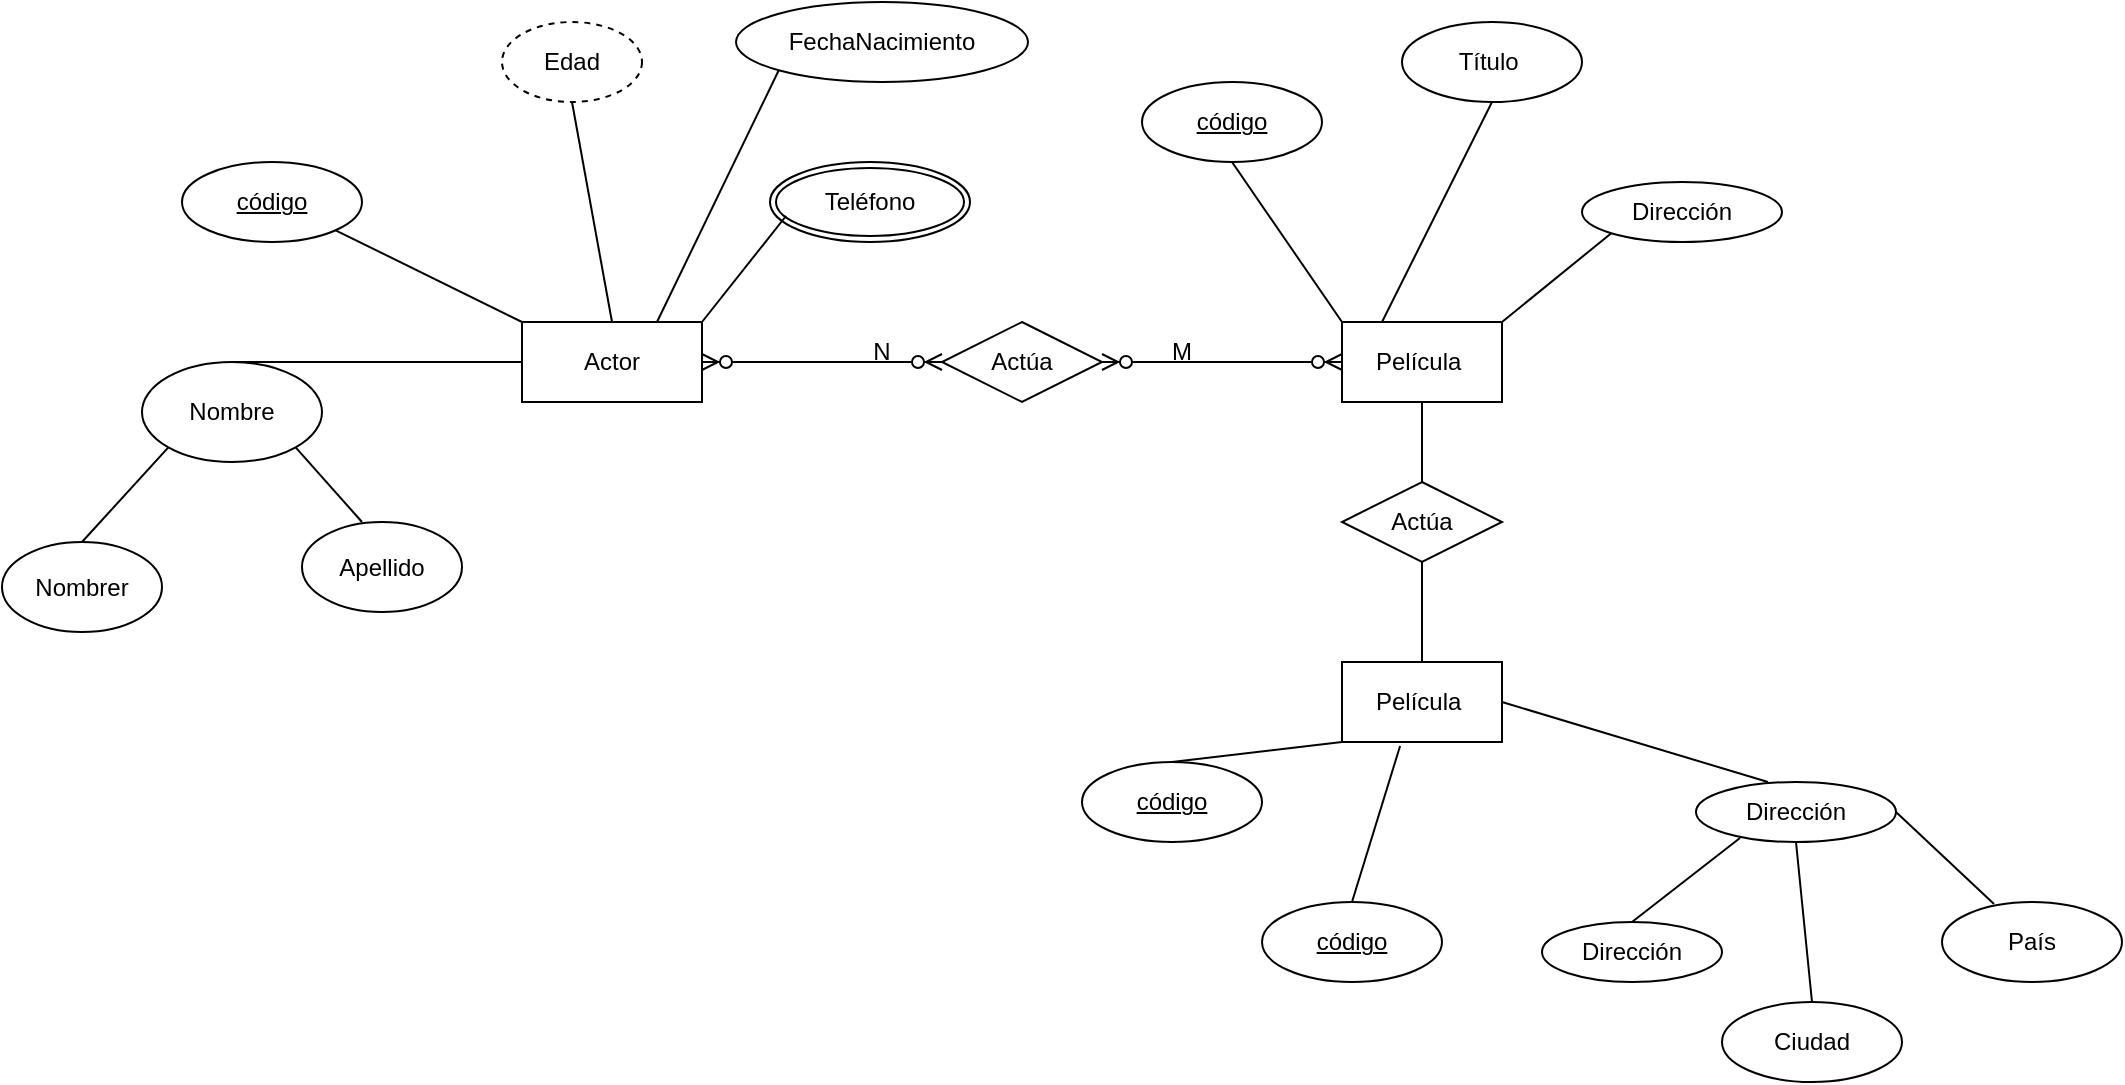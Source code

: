 <mxfile version="26.0.10" pages="3">
  <diagram name="Página-1" id="eWYCYLcSDpuf7BqtJHej">
    <mxGraphModel dx="1707" dy="426" grid="1" gridSize="10" guides="1" tooltips="1" connect="1" arrows="1" fold="1" page="1" pageScale="1" pageWidth="827" pageHeight="1169" math="0" shadow="0">
      <root>
        <mxCell id="0" />
        <mxCell id="1" parent="0" />
        <mxCell id="BXSgU2w07d0JosHYJuai-1" value="&lt;font style=&quot;vertical-align: inherit;&quot;&gt;&lt;font style=&quot;vertical-align: inherit;&quot;&gt;Actor&lt;/font&gt;&lt;/font&gt;" style="rounded=0;whiteSpace=wrap;html=1;" parent="1" vertex="1">
          <mxGeometry x="240" y="400" width="90" height="40" as="geometry" />
        </mxCell>
        <mxCell id="BXSgU2w07d0JosHYJuai-2" value="&lt;u&gt;código&lt;/u&gt;" style="ellipse;whiteSpace=wrap;html=1;" parent="1" vertex="1">
          <mxGeometry x="70" y="320" width="90" height="40" as="geometry" />
        </mxCell>
        <mxCell id="BXSgU2w07d0JosHYJuai-3" value="Nombre" style="ellipse;whiteSpace=wrap;html=1;" parent="1" vertex="1">
          <mxGeometry x="50" y="420" width="90" height="50" as="geometry" />
        </mxCell>
        <mxCell id="BXSgU2w07d0JosHYJuai-4" value="Nombrer" style="ellipse;whiteSpace=wrap;html=1;" parent="1" vertex="1">
          <mxGeometry x="-20" y="510" width="80" height="45" as="geometry" />
        </mxCell>
        <mxCell id="BXSgU2w07d0JosHYJuai-7" value="Apellido" style="ellipse;whiteSpace=wrap;html=1;" parent="1" vertex="1">
          <mxGeometry x="130" y="500" width="80" height="45" as="geometry" />
        </mxCell>
        <mxCell id="KuPKTzMFRe-4uUBEJXEK-1" value="Edad" style="ellipse;whiteSpace=wrap;html=1;align=center;dashed=1;" parent="1" vertex="1">
          <mxGeometry x="230" y="250" width="70" height="40" as="geometry" />
        </mxCell>
        <mxCell id="KuPKTzMFRe-4uUBEJXEK-2" value="FechaNacimiento" style="ellipse;whiteSpace=wrap;html=1;align=center;" parent="1" vertex="1">
          <mxGeometry x="347" y="240" width="146" height="40" as="geometry" />
        </mxCell>
        <mxCell id="KuPKTzMFRe-4uUBEJXEK-3" value="Teléfono" style="ellipse;shape=doubleEllipse;margin=3;whiteSpace=wrap;html=1;align=center;" parent="1" vertex="1">
          <mxGeometry x="364" y="320" width="100" height="40" as="geometry" />
        </mxCell>
        <mxCell id="KuPKTzMFRe-4uUBEJXEK-5" value="Película&amp;nbsp;" style="rounded=0;whiteSpace=wrap;html=1;" parent="1" vertex="1">
          <mxGeometry x="650" y="400" width="80" height="40" as="geometry" />
        </mxCell>
        <mxCell id="KuPKTzMFRe-4uUBEJXEK-6" value="&lt;u&gt;código&lt;/u&gt;" style="ellipse;whiteSpace=wrap;html=1;" parent="1" vertex="1">
          <mxGeometry x="550" y="280" width="90" height="40" as="geometry" />
        </mxCell>
        <mxCell id="KuPKTzMFRe-4uUBEJXEK-7" value="Título&amp;nbsp;" style="ellipse;whiteSpace=wrap;html=1;" parent="1" vertex="1">
          <mxGeometry x="680" y="250" width="90" height="40" as="geometry" />
        </mxCell>
        <mxCell id="KuPKTzMFRe-4uUBEJXEK-8" value="Dirección" style="ellipse;whiteSpace=wrap;html=1;" parent="1" vertex="1">
          <mxGeometry x="770" y="330" width="100" height="30" as="geometry" />
        </mxCell>
        <mxCell id="HGdRiawXm8OZpBwiS0sj-1" value="" style="endArrow=none;html=1;rounded=0;exitX=1;exitY=0;exitDx=0;exitDy=0;entryX=0.08;entryY=0.675;entryDx=0;entryDy=0;entryPerimeter=0;" edge="1" parent="1" source="BXSgU2w07d0JosHYJuai-1" target="KuPKTzMFRe-4uUBEJXEK-3">
          <mxGeometry width="50" height="50" relative="1" as="geometry">
            <mxPoint x="390" y="450" as="sourcePoint" />
            <mxPoint x="440" y="400" as="targetPoint" />
          </mxGeometry>
        </mxCell>
        <mxCell id="HGdRiawXm8OZpBwiS0sj-2" value="" style="endArrow=none;html=1;rounded=0;entryX=0;entryY=1;entryDx=0;entryDy=0;exitX=0.75;exitY=0;exitDx=0;exitDy=0;" edge="1" parent="1" source="BXSgU2w07d0JosHYJuai-1" target="KuPKTzMFRe-4uUBEJXEK-2">
          <mxGeometry width="50" height="50" relative="1" as="geometry">
            <mxPoint x="390" y="410" as="sourcePoint" />
            <mxPoint x="440" y="360" as="targetPoint" />
          </mxGeometry>
        </mxCell>
        <mxCell id="HGdRiawXm8OZpBwiS0sj-4" value="" style="endArrow=none;html=1;rounded=0;exitX=0.5;exitY=1;exitDx=0;exitDy=0;entryX=0.5;entryY=0;entryDx=0;entryDy=0;" edge="1" parent="1" source="KuPKTzMFRe-4uUBEJXEK-1" target="BXSgU2w07d0JosHYJuai-1">
          <mxGeometry width="50" height="50" relative="1" as="geometry">
            <mxPoint x="390" y="410" as="sourcePoint" />
            <mxPoint x="440" y="360" as="targetPoint" />
          </mxGeometry>
        </mxCell>
        <mxCell id="HGdRiawXm8OZpBwiS0sj-5" value="" style="endArrow=none;html=1;rounded=0;exitX=1;exitY=1;exitDx=0;exitDy=0;entryX=0;entryY=0;entryDx=0;entryDy=0;" edge="1" parent="1" source="BXSgU2w07d0JosHYJuai-2" target="BXSgU2w07d0JosHYJuai-1">
          <mxGeometry width="50" height="50" relative="1" as="geometry">
            <mxPoint x="390" y="410" as="sourcePoint" />
            <mxPoint x="440" y="360" as="targetPoint" />
          </mxGeometry>
        </mxCell>
        <mxCell id="HGdRiawXm8OZpBwiS0sj-6" value="" style="endArrow=none;html=1;rounded=0;exitX=0;exitY=0.5;exitDx=0;exitDy=0;entryX=0.5;entryY=0;entryDx=0;entryDy=0;" edge="1" parent="1" source="BXSgU2w07d0JosHYJuai-1" target="BXSgU2w07d0JosHYJuai-3">
          <mxGeometry width="50" height="50" relative="1" as="geometry">
            <mxPoint x="390" y="410" as="sourcePoint" />
            <mxPoint x="440" y="360" as="targetPoint" />
          </mxGeometry>
        </mxCell>
        <mxCell id="HGdRiawXm8OZpBwiS0sj-7" value="" style="endArrow=none;html=1;rounded=0;exitX=0.375;exitY=0;exitDx=0;exitDy=0;exitPerimeter=0;entryX=1;entryY=1;entryDx=0;entryDy=0;" edge="1" parent="1" source="BXSgU2w07d0JosHYJuai-7" target="BXSgU2w07d0JosHYJuai-3">
          <mxGeometry width="50" height="50" relative="1" as="geometry">
            <mxPoint x="390" y="410" as="sourcePoint" />
            <mxPoint x="440" y="360" as="targetPoint" />
          </mxGeometry>
        </mxCell>
        <mxCell id="HGdRiawXm8OZpBwiS0sj-8" value="" style="endArrow=none;html=1;rounded=0;entryX=0.5;entryY=0;entryDx=0;entryDy=0;exitX=0;exitY=1;exitDx=0;exitDy=0;" edge="1" parent="1" source="BXSgU2w07d0JosHYJuai-3" target="BXSgU2w07d0JosHYJuai-4">
          <mxGeometry width="50" height="50" relative="1" as="geometry">
            <mxPoint x="390" y="410" as="sourcePoint" />
            <mxPoint x="440" y="360" as="targetPoint" />
          </mxGeometry>
        </mxCell>
        <mxCell id="HGdRiawXm8OZpBwiS0sj-11" value="" style="endArrow=none;html=1;rounded=0;exitX=0.5;exitY=1;exitDx=0;exitDy=0;entryX=0;entryY=0;entryDx=0;entryDy=0;" edge="1" parent="1" source="KuPKTzMFRe-4uUBEJXEK-6" target="KuPKTzMFRe-4uUBEJXEK-5">
          <mxGeometry width="50" height="50" relative="1" as="geometry">
            <mxPoint x="600" y="410" as="sourcePoint" />
            <mxPoint x="650" y="360" as="targetPoint" />
          </mxGeometry>
        </mxCell>
        <mxCell id="HGdRiawXm8OZpBwiS0sj-12" value="" style="endArrow=none;html=1;rounded=0;entryX=0.5;entryY=1;entryDx=0;entryDy=0;exitX=0.25;exitY=0;exitDx=0;exitDy=0;" edge="1" parent="1" source="KuPKTzMFRe-4uUBEJXEK-5" target="KuPKTzMFRe-4uUBEJXEK-7">
          <mxGeometry width="50" height="50" relative="1" as="geometry">
            <mxPoint x="600" y="410" as="sourcePoint" />
            <mxPoint x="650" y="360" as="targetPoint" />
          </mxGeometry>
        </mxCell>
        <mxCell id="HGdRiawXm8OZpBwiS0sj-13" value="" style="endArrow=none;html=1;rounded=0;entryX=0;entryY=1;entryDx=0;entryDy=0;exitX=1;exitY=0;exitDx=0;exitDy=0;" edge="1" parent="1" source="KuPKTzMFRe-4uUBEJXEK-5" target="KuPKTzMFRe-4uUBEJXEK-8">
          <mxGeometry width="50" height="50" relative="1" as="geometry">
            <mxPoint x="600" y="410" as="sourcePoint" />
            <mxPoint x="650" y="360" as="targetPoint" />
          </mxGeometry>
        </mxCell>
        <mxCell id="HGdRiawXm8OZpBwiS0sj-14" value="" style="edgeStyle=entityRelationEdgeStyle;fontSize=12;html=1;endArrow=ERzeroToMany;endFill=1;startArrow=ERzeroToMany;rounded=0;exitX=1;exitY=0.5;exitDx=0;exitDy=0;" edge="1" parent="1" source="BXSgU2w07d0JosHYJuai-1" target="KuPKTzMFRe-4uUBEJXEK-4">
          <mxGeometry width="100" height="100" relative="1" as="geometry">
            <mxPoint x="200" y="430" as="sourcePoint" />
            <mxPoint x="300" y="330" as="targetPoint" />
          </mxGeometry>
        </mxCell>
        <mxCell id="HGdRiawXm8OZpBwiS0sj-15" value="" style="edgeStyle=entityRelationEdgeStyle;fontSize=12;html=1;endArrow=ERzeroToMany;endFill=1;startArrow=ERzeroToMany;rounded=0;exitX=1;exitY=0.5;exitDx=0;exitDy=0;entryX=0;entryY=0.5;entryDx=0;entryDy=0;" edge="1" parent="1" source="KuPKTzMFRe-4uUBEJXEK-4" target="KuPKTzMFRe-4uUBEJXEK-5">
          <mxGeometry width="100" height="100" relative="1" as="geometry">
            <mxPoint x="520" y="430" as="sourcePoint" />
            <mxPoint x="620" y="330" as="targetPoint" />
          </mxGeometry>
        </mxCell>
        <mxCell id="HGdRiawXm8OZpBwiS0sj-16" value="&lt;u&gt;código&lt;/u&gt;" style="ellipse;whiteSpace=wrap;html=1;" vertex="1" parent="1">
          <mxGeometry x="520" y="620" width="90" height="40" as="geometry" />
        </mxCell>
        <mxCell id="HGdRiawXm8OZpBwiS0sj-17" value="Dirección" style="ellipse;whiteSpace=wrap;html=1;" vertex="1" parent="1">
          <mxGeometry x="827" y="630" width="100" height="30" as="geometry" />
        </mxCell>
        <mxCell id="HGdRiawXm8OZpBwiS0sj-18" value="&lt;u&gt;código&lt;/u&gt;" style="ellipse;whiteSpace=wrap;html=1;" vertex="1" parent="1">
          <mxGeometry x="610" y="690" width="90" height="40" as="geometry" />
        </mxCell>
        <mxCell id="KuPKTzMFRe-4uUBEJXEK-4" value="Actúa" style="rhombus;whiteSpace=wrap;html=1;" parent="1" vertex="1">
          <mxGeometry x="450" y="400" width="80" height="40" as="geometry" />
        </mxCell>
        <mxCell id="HGdRiawXm8OZpBwiS0sj-19" value="Actúa" style="rhombus;whiteSpace=wrap;html=1;" vertex="1" parent="1">
          <mxGeometry x="650" y="480" width="80" height="40" as="geometry" />
        </mxCell>
        <mxCell id="HGdRiawXm8OZpBwiS0sj-20" value="Película&amp;nbsp;" style="rounded=0;whiteSpace=wrap;html=1;" vertex="1" parent="1">
          <mxGeometry x="650" y="570" width="80" height="40" as="geometry" />
        </mxCell>
        <mxCell id="HGdRiawXm8OZpBwiS0sj-21" value="Dirección" style="ellipse;whiteSpace=wrap;html=1;" vertex="1" parent="1">
          <mxGeometry x="750" y="700" width="90" height="30" as="geometry" />
        </mxCell>
        <mxCell id="HGdRiawXm8OZpBwiS0sj-22" value="Ciudad" style="ellipse;whiteSpace=wrap;html=1;" vertex="1" parent="1">
          <mxGeometry x="840" y="740" width="90" height="40" as="geometry" />
        </mxCell>
        <mxCell id="HGdRiawXm8OZpBwiS0sj-55" value="País" style="ellipse;whiteSpace=wrap;html=1;" vertex="1" parent="1">
          <mxGeometry x="950" y="690" width="90" height="40" as="geometry" />
        </mxCell>
        <mxCell id="HGdRiawXm8OZpBwiS0sj-56" value="" style="endArrow=none;html=1;rounded=0;entryX=0.5;entryY=1;entryDx=0;entryDy=0;exitX=0.5;exitY=0;exitDx=0;exitDy=0;" edge="1" parent="1" source="HGdRiawXm8OZpBwiS0sj-19" target="KuPKTzMFRe-4uUBEJXEK-5">
          <mxGeometry width="50" height="50" relative="1" as="geometry">
            <mxPoint x="380" y="610" as="sourcePoint" />
            <mxPoint x="430" y="560" as="targetPoint" />
          </mxGeometry>
        </mxCell>
        <mxCell id="HGdRiawXm8OZpBwiS0sj-57" value="" style="endArrow=none;html=1;rounded=0;entryX=0.5;entryY=1;entryDx=0;entryDy=0;exitX=0.5;exitY=0;exitDx=0;exitDy=0;" edge="1" parent="1" source="HGdRiawXm8OZpBwiS0sj-20" target="HGdRiawXm8OZpBwiS0sj-19">
          <mxGeometry width="50" height="50" relative="1" as="geometry">
            <mxPoint x="690" y="560" as="sourcePoint" />
            <mxPoint x="430" y="560" as="targetPoint" />
          </mxGeometry>
        </mxCell>
        <mxCell id="HGdRiawXm8OZpBwiS0sj-58" value="" style="endArrow=none;html=1;rounded=0;exitX=0;exitY=1;exitDx=0;exitDy=0;entryX=0.5;entryY=0;entryDx=0;entryDy=0;" edge="1" parent="1" source="HGdRiawXm8OZpBwiS0sj-20" target="HGdRiawXm8OZpBwiS0sj-16">
          <mxGeometry width="50" height="50" relative="1" as="geometry">
            <mxPoint x="700" y="610" as="sourcePoint" />
            <mxPoint x="750" y="560" as="targetPoint" />
          </mxGeometry>
        </mxCell>
        <mxCell id="HGdRiawXm8OZpBwiS0sj-59" value="" style="endArrow=none;html=1;rounded=0;entryX=0.5;entryY=0;entryDx=0;entryDy=0;exitX=0.363;exitY=1.05;exitDx=0;exitDy=0;exitPerimeter=0;" edge="1" parent="1" source="HGdRiawXm8OZpBwiS0sj-20" target="HGdRiawXm8OZpBwiS0sj-18">
          <mxGeometry width="50" height="50" relative="1" as="geometry">
            <mxPoint x="670" y="620" as="sourcePoint" />
            <mxPoint x="750" y="560" as="targetPoint" />
          </mxGeometry>
        </mxCell>
        <mxCell id="HGdRiawXm8OZpBwiS0sj-60" value="" style="endArrow=none;html=1;rounded=0;exitX=0.5;exitY=0;exitDx=0;exitDy=0;entryX=0.22;entryY=0.933;entryDx=0;entryDy=0;entryPerimeter=0;" edge="1" parent="1" source="HGdRiawXm8OZpBwiS0sj-21" target="HGdRiawXm8OZpBwiS0sj-17">
          <mxGeometry width="50" height="50" relative="1" as="geometry">
            <mxPoint x="700" y="710" as="sourcePoint" />
            <mxPoint x="750" y="660" as="targetPoint" />
          </mxGeometry>
        </mxCell>
        <mxCell id="HGdRiawXm8OZpBwiS0sj-61" value="" style="endArrow=none;html=1;rounded=0;entryX=0.36;entryY=0;entryDx=0;entryDy=0;entryPerimeter=0;exitX=1;exitY=0.5;exitDx=0;exitDy=0;" edge="1" parent="1" source="HGdRiawXm8OZpBwiS0sj-20" target="HGdRiawXm8OZpBwiS0sj-17">
          <mxGeometry width="50" height="50" relative="1" as="geometry">
            <mxPoint x="700" y="710" as="sourcePoint" />
            <mxPoint x="740" y="620" as="targetPoint" />
          </mxGeometry>
        </mxCell>
        <mxCell id="HGdRiawXm8OZpBwiS0sj-62" value="" style="endArrow=none;html=1;rounded=0;entryX=0.5;entryY=1;entryDx=0;entryDy=0;exitX=0.5;exitY=0;exitDx=0;exitDy=0;" edge="1" parent="1" source="HGdRiawXm8OZpBwiS0sj-22" target="HGdRiawXm8OZpBwiS0sj-17">
          <mxGeometry width="50" height="50" relative="1" as="geometry">
            <mxPoint x="700" y="810" as="sourcePoint" />
            <mxPoint x="750" y="760" as="targetPoint" />
          </mxGeometry>
        </mxCell>
        <mxCell id="HGdRiawXm8OZpBwiS0sj-63" value="" style="endArrow=none;html=1;rounded=0;entryX=1;entryY=0.5;entryDx=0;entryDy=0;exitX=0.289;exitY=0.025;exitDx=0;exitDy=0;exitPerimeter=0;" edge="1" parent="1" source="HGdRiawXm8OZpBwiS0sj-55" target="HGdRiawXm8OZpBwiS0sj-17">
          <mxGeometry width="50" height="50" relative="1" as="geometry">
            <mxPoint x="700" y="810" as="sourcePoint" />
            <mxPoint x="750" y="760" as="targetPoint" />
          </mxGeometry>
        </mxCell>
        <mxCell id="HGdRiawXm8OZpBwiS0sj-67" value="M" style="text;html=1;align=center;verticalAlign=middle;whiteSpace=wrap;rounded=0;" vertex="1" parent="1">
          <mxGeometry x="540" y="400" width="60" height="30" as="geometry" />
        </mxCell>
        <mxCell id="HGdRiawXm8OZpBwiS0sj-69" value="N" style="text;html=1;align=center;verticalAlign=middle;whiteSpace=wrap;rounded=0;" vertex="1" parent="1">
          <mxGeometry x="390" y="400" width="60" height="30" as="geometry" />
        </mxCell>
      </root>
    </mxGraphModel>
  </diagram>
  <diagram name="Copia de Página-1" id="YIsVa3kQTI2c6tYF6yl_">
    <mxGraphModel dx="1120" dy="476" grid="1" gridSize="10" guides="1" tooltips="1" connect="1" arrows="1" fold="1" page="1" pageScale="1" pageWidth="827" pageHeight="1169" math="0" shadow="0">
      <root>
        <mxCell id="J3-oBvN2u1RVsM9mRVee-0" />
        <mxCell id="J3-oBvN2u1RVsM9mRVee-1" parent="J3-oBvN2u1RVsM9mRVee-0" />
        <mxCell id="J3-oBvN2u1RVsM9mRVee-2" value="&lt;font style=&quot;vertical-align: inherit;&quot;&gt;&lt;font style=&quot;vertical-align: inherit;&quot;&gt;Actor&lt;/font&gt;&lt;/font&gt;" style="rounded=0;whiteSpace=wrap;html=1;" vertex="1" parent="J3-oBvN2u1RVsM9mRVee-1">
          <mxGeometry x="240" y="400" width="90" height="40" as="geometry" />
        </mxCell>
        <mxCell id="J3-oBvN2u1RVsM9mRVee-3" value="código" style="ellipse;whiteSpace=wrap;html=1;" vertex="1" parent="J3-oBvN2u1RVsM9mRVee-1">
          <mxGeometry x="70" y="320" width="90" height="40" as="geometry" />
        </mxCell>
        <mxCell id="J3-oBvN2u1RVsM9mRVee-4" value="Nombre" style="ellipse;whiteSpace=wrap;html=1;" vertex="1" parent="J3-oBvN2u1RVsM9mRVee-1">
          <mxGeometry x="70" y="440" width="90" height="50" as="geometry" />
        </mxCell>
        <mxCell id="J3-oBvN2u1RVsM9mRVee-5" value="Nombrer" style="ellipse;whiteSpace=wrap;html=1;" vertex="1" parent="J3-oBvN2u1RVsM9mRVee-1">
          <mxGeometry x="20" y="530" width="80" height="45" as="geometry" />
        </mxCell>
        <mxCell id="J3-oBvN2u1RVsM9mRVee-6" value="Apellido" style="ellipse;whiteSpace=wrap;html=1;" vertex="1" parent="J3-oBvN2u1RVsM9mRVee-1">
          <mxGeometry x="140" y="530" width="80" height="45" as="geometry" />
        </mxCell>
        <mxCell id="J3-oBvN2u1RVsM9mRVee-7" value="Edad" style="ellipse;whiteSpace=wrap;html=1;align=center;dashed=1;" vertex="1" parent="J3-oBvN2u1RVsM9mRVee-1">
          <mxGeometry x="230" y="250" width="70" height="40" as="geometry" />
        </mxCell>
        <mxCell id="J3-oBvN2u1RVsM9mRVee-8" value="FechaNacimiento" style="ellipse;whiteSpace=wrap;html=1;align=center;" vertex="1" parent="J3-oBvN2u1RVsM9mRVee-1">
          <mxGeometry x="347" y="240" width="146" height="40" as="geometry" />
        </mxCell>
        <mxCell id="J3-oBvN2u1RVsM9mRVee-9" value="Teléfono" style="ellipse;shape=doubleEllipse;margin=3;whiteSpace=wrap;html=1;align=center;" vertex="1" parent="J3-oBvN2u1RVsM9mRVee-1">
          <mxGeometry x="360" y="320" width="100" height="40" as="geometry" />
        </mxCell>
        <mxCell id="J3-oBvN2u1RVsM9mRVee-10" value="Actúa" style="rhombus;whiteSpace=wrap;html=1;" vertex="1" parent="J3-oBvN2u1RVsM9mRVee-1">
          <mxGeometry x="450" y="400" width="80" height="40" as="geometry" />
        </mxCell>
        <mxCell id="J3-oBvN2u1RVsM9mRVee-11" value="Película&amp;nbsp;" style="rounded=0;whiteSpace=wrap;html=1;" vertex="1" parent="J3-oBvN2u1RVsM9mRVee-1">
          <mxGeometry x="650" y="400" width="80" height="40" as="geometry" />
        </mxCell>
        <mxCell id="J3-oBvN2u1RVsM9mRVee-12" value="código" style="ellipse;whiteSpace=wrap;html=1;" vertex="1" parent="J3-oBvN2u1RVsM9mRVee-1">
          <mxGeometry x="550" y="280" width="90" height="40" as="geometry" />
        </mxCell>
        <mxCell id="J3-oBvN2u1RVsM9mRVee-13" value="Título&amp;nbsp;" style="ellipse;whiteSpace=wrap;html=1;" vertex="1" parent="J3-oBvN2u1RVsM9mRVee-1">
          <mxGeometry x="660" y="250" width="90" height="40" as="geometry" />
        </mxCell>
        <mxCell id="J3-oBvN2u1RVsM9mRVee-14" value="Dirección" style="ellipse;whiteSpace=wrap;html=1;" vertex="1" parent="J3-oBvN2u1RVsM9mRVee-1">
          <mxGeometry x="730" y="320" width="90" height="40" as="geometry" />
        </mxCell>
      </root>
    </mxGraphModel>
  </diagram>
  <diagram name="Copia de Copia de Página-1" id="5fyZN5BfusQmxSZ7cXZ1">
    <mxGraphModel dx="838" dy="453" grid="1" gridSize="10" guides="1" tooltips="1" connect="1" arrows="1" fold="1" page="1" pageScale="1" pageWidth="827" pageHeight="1169" math="0" shadow="0">
      <root>
        <mxCell id="MLeEJv11VOiZvi2Bp-_t-0" />
        <mxCell id="MLeEJv11VOiZvi2Bp-_t-1" parent="MLeEJv11VOiZvi2Bp-_t-0" />
        <mxCell id="MLeEJv11VOiZvi2Bp-_t-2" value="&lt;font style=&quot;vertical-align: inherit;&quot;&gt;&lt;font style=&quot;vertical-align: inherit;&quot;&gt;Actor&lt;/font&gt;&lt;/font&gt;" style="rounded=0;whiteSpace=wrap;html=1;" vertex="1" parent="MLeEJv11VOiZvi2Bp-_t-1">
          <mxGeometry x="240" y="400" width="90" height="40" as="geometry" />
        </mxCell>
        <mxCell id="MLeEJv11VOiZvi2Bp-_t-3" value="&lt;u&gt;código&lt;/u&gt;" style="ellipse;whiteSpace=wrap;html=1;" vertex="1" parent="MLeEJv11VOiZvi2Bp-_t-1">
          <mxGeometry x="70" y="320" width="90" height="40" as="geometry" />
        </mxCell>
        <mxCell id="MLeEJv11VOiZvi2Bp-_t-4" value="Nombre" style="ellipse;whiteSpace=wrap;html=1;" vertex="1" parent="MLeEJv11VOiZvi2Bp-_t-1">
          <mxGeometry x="70" y="440" width="90" height="50" as="geometry" />
        </mxCell>
        <mxCell id="MLeEJv11VOiZvi2Bp-_t-5" value="Nombrer" style="ellipse;whiteSpace=wrap;html=1;" vertex="1" parent="MLeEJv11VOiZvi2Bp-_t-1">
          <mxGeometry x="20" y="530" width="80" height="45" as="geometry" />
        </mxCell>
        <mxCell id="MLeEJv11VOiZvi2Bp-_t-6" value="Apellido" style="ellipse;whiteSpace=wrap;html=1;" vertex="1" parent="MLeEJv11VOiZvi2Bp-_t-1">
          <mxGeometry x="140" y="530" width="80" height="45" as="geometry" />
        </mxCell>
        <mxCell id="MLeEJv11VOiZvi2Bp-_t-7" value="Edad" style="ellipse;whiteSpace=wrap;html=1;align=center;dashed=1;" vertex="1" parent="MLeEJv11VOiZvi2Bp-_t-1">
          <mxGeometry x="230" y="250" width="70" height="40" as="geometry" />
        </mxCell>
        <mxCell id="MLeEJv11VOiZvi2Bp-_t-8" value="FechaNacimiento" style="ellipse;whiteSpace=wrap;html=1;align=center;" vertex="1" parent="MLeEJv11VOiZvi2Bp-_t-1">
          <mxGeometry x="347" y="240" width="146" height="40" as="geometry" />
        </mxCell>
        <mxCell id="MLeEJv11VOiZvi2Bp-_t-9" value="Teléfono" style="ellipse;shape=doubleEllipse;margin=3;whiteSpace=wrap;html=1;align=center;" vertex="1" parent="MLeEJv11VOiZvi2Bp-_t-1">
          <mxGeometry x="360" y="320" width="100" height="40" as="geometry" />
        </mxCell>
        <mxCell id="MLeEJv11VOiZvi2Bp-_t-10" value="Actúa" style="rhombus;whiteSpace=wrap;html=1;" vertex="1" parent="MLeEJv11VOiZvi2Bp-_t-1">
          <mxGeometry x="450" y="400" width="80" height="40" as="geometry" />
        </mxCell>
        <mxCell id="MLeEJv11VOiZvi2Bp-_t-11" value="Película&amp;nbsp;" style="rounded=0;whiteSpace=wrap;html=1;" vertex="1" parent="MLeEJv11VOiZvi2Bp-_t-1">
          <mxGeometry x="650" y="400" width="80" height="40" as="geometry" />
        </mxCell>
        <mxCell id="MLeEJv11VOiZvi2Bp-_t-12" value="&lt;u&gt;código&lt;/u&gt;" style="ellipse;whiteSpace=wrap;html=1;" vertex="1" parent="MLeEJv11VOiZvi2Bp-_t-1">
          <mxGeometry x="550" y="280" width="90" height="40" as="geometry" />
        </mxCell>
        <mxCell id="MLeEJv11VOiZvi2Bp-_t-13" value="Título&amp;nbsp;" style="ellipse;whiteSpace=wrap;html=1;" vertex="1" parent="MLeEJv11VOiZvi2Bp-_t-1">
          <mxGeometry x="660" y="250" width="90" height="40" as="geometry" />
        </mxCell>
        <mxCell id="MLeEJv11VOiZvi2Bp-_t-14" value="Dirección" style="ellipse;whiteSpace=wrap;html=1;" vertex="1" parent="MLeEJv11VOiZvi2Bp-_t-1">
          <mxGeometry x="730" y="320" width="90" height="40" as="geometry" />
        </mxCell>
        <mxCell id="Zn9ZvvAa_EXb5Ppr6Ut4-241" value="Produce&amp;nbsp;" style="rhombus;whiteSpace=wrap;html=1;" vertex="1" parent="MLeEJv11VOiZvi2Bp-_t-1">
          <mxGeometry x="650" y="490" width="80" height="40" as="geometry" />
        </mxCell>
        <mxCell id="Zn9ZvvAa_EXb5Ppr6Ut4-242" value="Estudio&amp;nbsp;" style="rounded=0;whiteSpace=wrap;html=1;" vertex="1" parent="MLeEJv11VOiZvi2Bp-_t-1">
          <mxGeometry x="650" y="575" width="80" height="40" as="geometry" />
        </mxCell>
        <mxCell id="Zn9ZvvAa_EXb5Ppr6Ut4-243" value="&lt;u&gt;código&lt;/u&gt;" style="ellipse;whiteSpace=wrap;html=1;" vertex="1" parent="MLeEJv11VOiZvi2Bp-_t-1">
          <mxGeometry x="460" y="575" width="90" height="40" as="geometry" />
        </mxCell>
        <mxCell id="Zn9ZvvAa_EXb5Ppr6Ut4-244" value="Nombre" style="ellipse;whiteSpace=wrap;html=1;" vertex="1" parent="MLeEJv11VOiZvi2Bp-_t-1">
          <mxGeometry x="510" y="670" width="90" height="40" as="geometry" />
        </mxCell>
        <mxCell id="Zn9ZvvAa_EXb5Ppr6Ut4-245" value="Domicilio&amp;nbsp;" style="ellipse;whiteSpace=wrap;html=1;" vertex="1" parent="MLeEJv11VOiZvi2Bp-_t-1">
          <mxGeometry x="710" y="650" width="110" height="40" as="geometry" />
        </mxCell>
        <mxCell id="Zn9ZvvAa_EXb5Ppr6Ut4-246" value="&lt;u&gt;Dirección&amp;nbsp;&lt;/u&gt;" style="ellipse;whiteSpace=wrap;html=1;" vertex="1" parent="MLeEJv11VOiZvi2Bp-_t-1">
          <mxGeometry x="610" y="740" width="90" height="40" as="geometry" />
        </mxCell>
        <mxCell id="Zn9ZvvAa_EXb5Ppr6Ut4-247" value="&lt;u&gt;Ciudad&lt;/u&gt;" style="ellipse;whiteSpace=wrap;html=1;" vertex="1" parent="MLeEJv11VOiZvi2Bp-_t-1">
          <mxGeometry x="720" y="750" width="90" height="40" as="geometry" />
        </mxCell>
        <mxCell id="Zn9ZvvAa_EXb5Ppr6Ut4-252" value="" style="endArrow=none;html=1;rounded=0;fontSize=12;startSize=8;endSize=8;curved=1;entryX=0;entryY=1;entryDx=0;entryDy=0;exitX=0.641;exitY=-0.042;exitDx=0;exitDy=0;exitPerimeter=0;" edge="1" parent="MLeEJv11VOiZvi2Bp-_t-1" source="MLeEJv11VOiZvi2Bp-_t-2" target="MLeEJv11VOiZvi2Bp-_t-8">
          <mxGeometry width="50" height="50" relative="1" as="geometry">
            <mxPoint x="390" y="320" as="sourcePoint" />
            <mxPoint x="440" y="270" as="targetPoint" />
          </mxGeometry>
        </mxCell>
        <mxCell id="Zn9ZvvAa_EXb5Ppr6Ut4-254" value="" style="endArrow=none;html=1;rounded=0;fontSize=12;startSize=8;endSize=8;curved=1;exitX=0;exitY=1;exitDx=0;exitDy=0;entryX=1;entryY=0;entryDx=0;entryDy=0;" edge="1" parent="MLeEJv11VOiZvi2Bp-_t-1" source="MLeEJv11VOiZvi2Bp-_t-9" target="MLeEJv11VOiZvi2Bp-_t-2">
          <mxGeometry width="50" height="50" relative="1" as="geometry">
            <mxPoint x="390" y="320" as="sourcePoint" />
            <mxPoint x="440" y="270" as="targetPoint" />
          </mxGeometry>
        </mxCell>
        <mxCell id="Zn9ZvvAa_EXb5Ppr6Ut4-255" value="" style="endArrow=none;html=1;rounded=0;fontSize=12;startSize=8;endSize=8;curved=1;exitX=0.5;exitY=1;exitDx=0;exitDy=0;entryX=0.25;entryY=0;entryDx=0;entryDy=0;" edge="1" parent="MLeEJv11VOiZvi2Bp-_t-1" source="MLeEJv11VOiZvi2Bp-_t-7" target="MLeEJv11VOiZvi2Bp-_t-2">
          <mxGeometry width="50" height="50" relative="1" as="geometry">
            <mxPoint x="390" y="320" as="sourcePoint" />
            <mxPoint x="440" y="270" as="targetPoint" />
          </mxGeometry>
        </mxCell>
        <mxCell id="Zn9ZvvAa_EXb5Ppr6Ut4-256" value="" style="endArrow=none;html=1;rounded=0;fontSize=12;startSize=8;endSize=8;curved=1;exitX=0.5;exitY=1;exitDx=0;exitDy=0;entryX=0;entryY=0;entryDx=0;entryDy=0;" edge="1" parent="MLeEJv11VOiZvi2Bp-_t-1" source="MLeEJv11VOiZvi2Bp-_t-3" target="MLeEJv11VOiZvi2Bp-_t-2">
          <mxGeometry width="50" height="50" relative="1" as="geometry">
            <mxPoint x="390" y="320" as="sourcePoint" />
            <mxPoint x="440" y="270" as="targetPoint" />
          </mxGeometry>
        </mxCell>
        <mxCell id="Zn9ZvvAa_EXb5Ppr6Ut4-257" value="" style="endArrow=none;html=1;rounded=0;fontSize=12;startSize=8;endSize=8;curved=1;exitX=1;exitY=0;exitDx=0;exitDy=0;entryX=0;entryY=0.75;entryDx=0;entryDy=0;" edge="1" parent="MLeEJv11VOiZvi2Bp-_t-1" source="MLeEJv11VOiZvi2Bp-_t-4" target="MLeEJv11VOiZvi2Bp-_t-2">
          <mxGeometry width="50" height="50" relative="1" as="geometry">
            <mxPoint x="390" y="410" as="sourcePoint" />
            <mxPoint x="440" y="360" as="targetPoint" />
          </mxGeometry>
        </mxCell>
        <mxCell id="Zn9ZvvAa_EXb5Ppr6Ut4-258" value="" style="endArrow=classic;html=1;rounded=0;fontSize=12;startSize=8;endSize=8;curved=1;" edge="1" parent="MLeEJv11VOiZvi2Bp-_t-1">
          <mxGeometry relative="1" as="geometry">
            <mxPoint x="330" y="390" as="sourcePoint" />
            <mxPoint x="490" y="390" as="targetPoint" />
          </mxGeometry>
        </mxCell>
        <mxCell id="Zn9ZvvAa_EXb5Ppr6Ut4-259" value="Label" style="edgeLabel;resizable=0;html=1;;align=center;verticalAlign=middle;" connectable="0" vertex="1" parent="Zn9ZvvAa_EXb5Ppr6Ut4-258">
          <mxGeometry relative="1" as="geometry" />
        </mxCell>
        <mxCell id="Zn9ZvvAa_EXb5Ppr6Ut4-260" value="Source" style="edgeLabel;resizable=0;html=1;;align=left;verticalAlign=bottom;" connectable="0" vertex="1" parent="Zn9ZvvAa_EXb5Ppr6Ut4-258">
          <mxGeometry x="-1" relative="1" as="geometry" />
        </mxCell>
      </root>
    </mxGraphModel>
  </diagram>
</mxfile>
